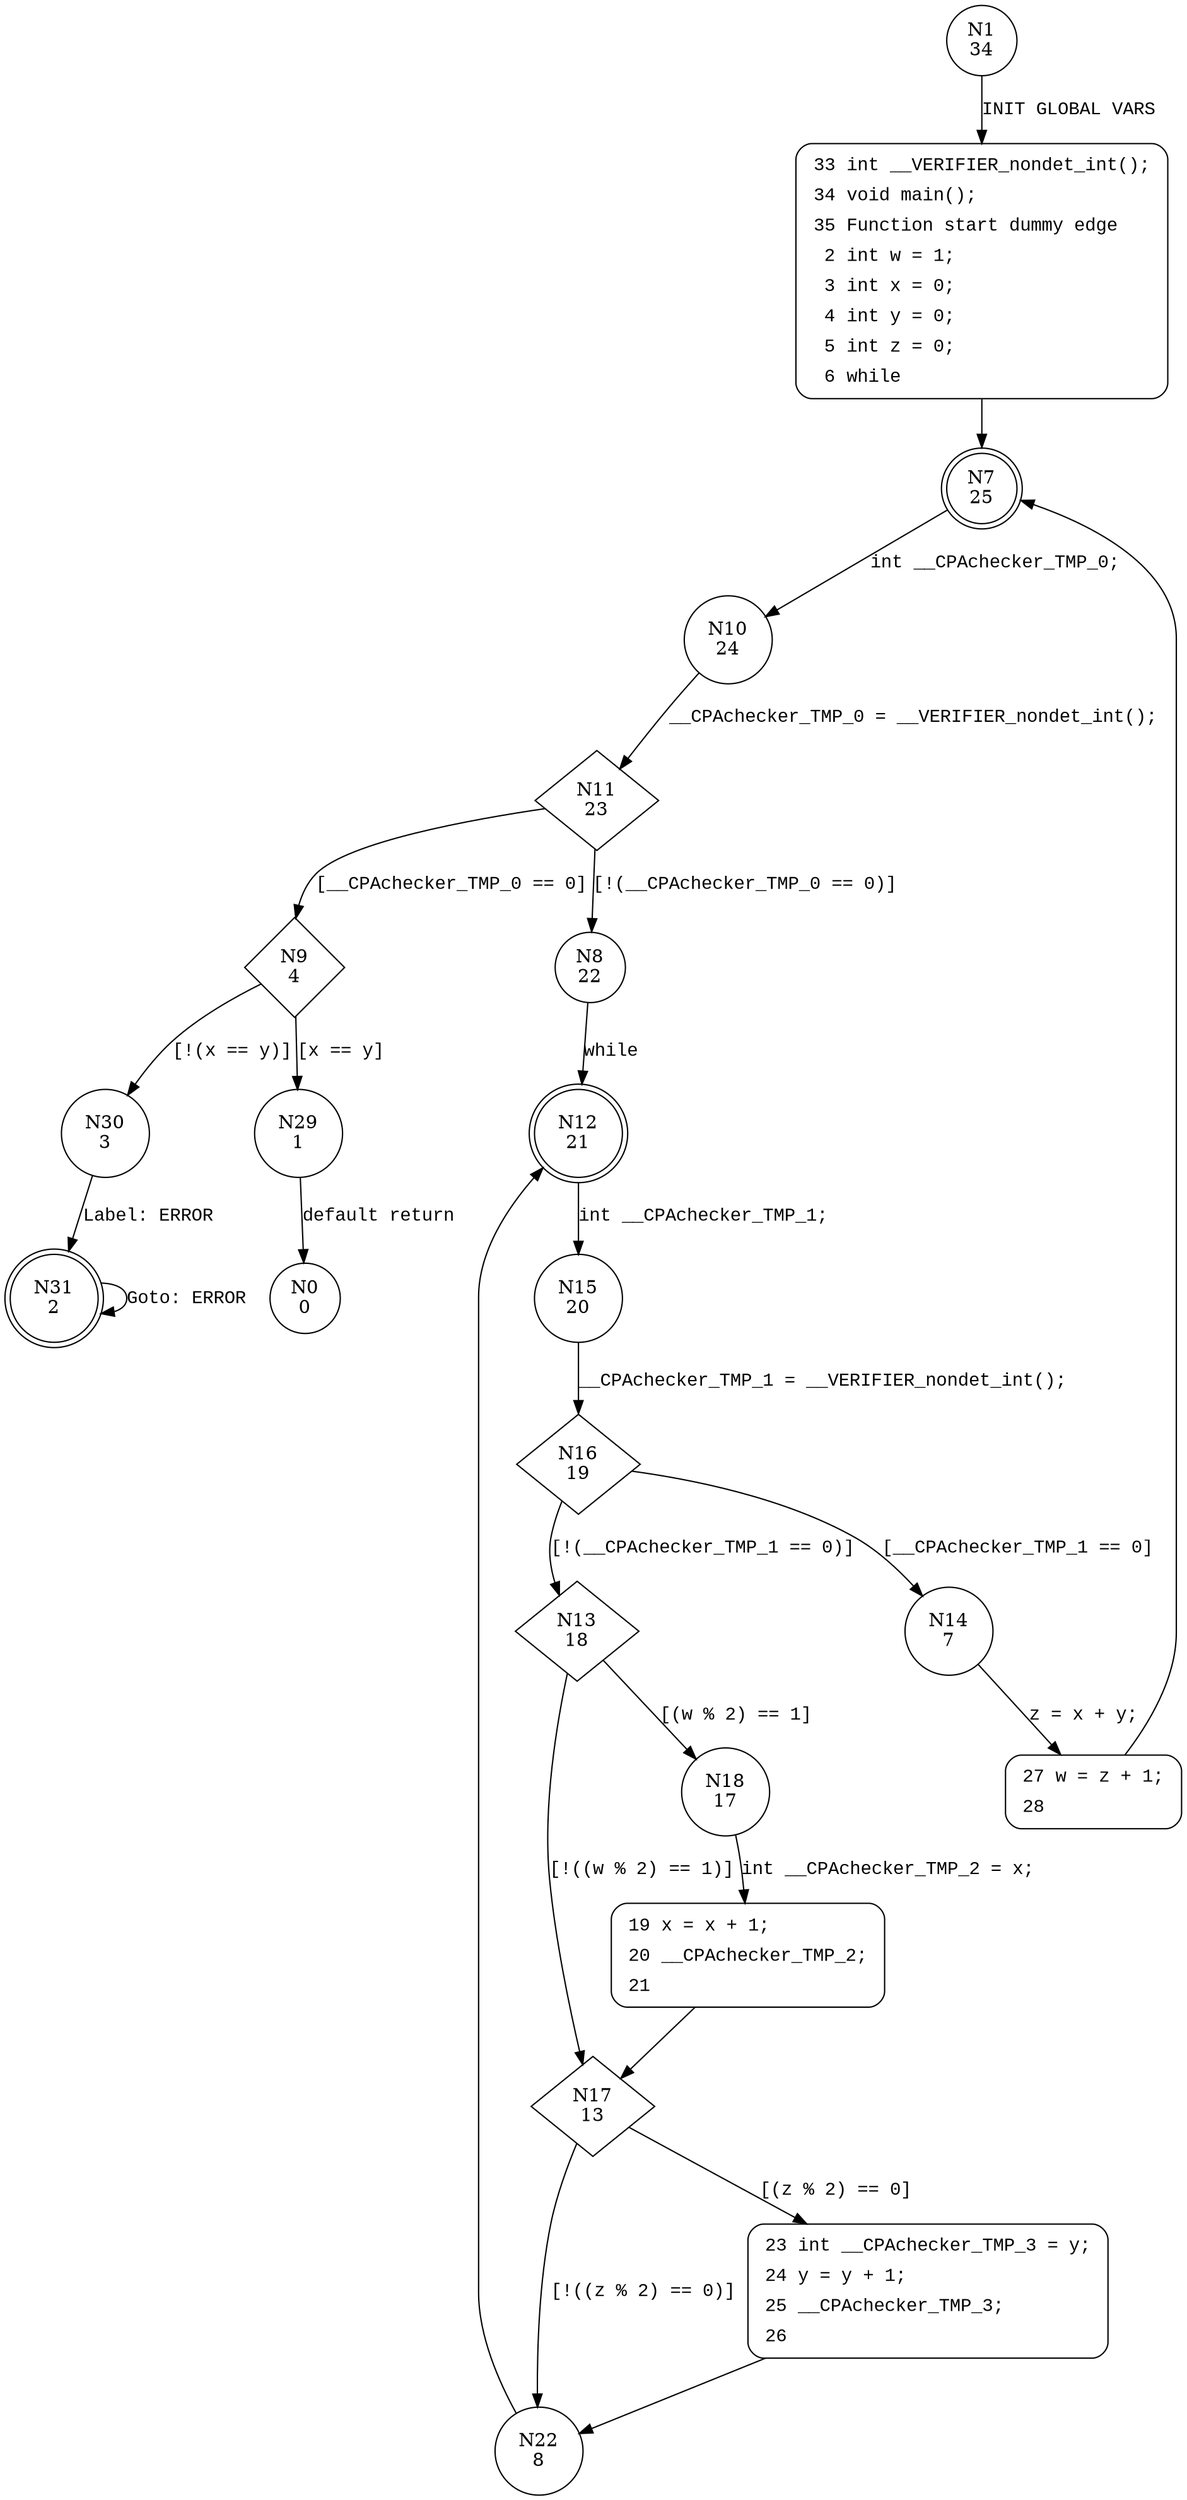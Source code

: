 digraph main {
1 [shape="circle" label="N1\n34"]
33 [shape="circle" label="N33\n33"]
7 [shape="doublecircle" label="N7\n25"]
10 [shape="circle" label="N10\n24"]
11 [shape="diamond" label="N11\n23"]
9 [shape="diamond" label="N9\n4"]
8 [shape="circle" label="N8\n22"]
12 [shape="doublecircle" label="N12\n21"]
15 [shape="circle" label="N15\n20"]
16 [shape="diamond" label="N16\n19"]
14 [shape="circle" label="N14\n7"]
13 [shape="diamond" label="N13\n18"]
18 [shape="circle" label="N18\n17"]
17 [shape="diamond" label="N17\n13"]
23 [shape="circle" label="N23\n12"]
22 [shape="circle" label="N22\n8"]
19 [shape="circle" label="N19\n16"]
27 [shape="circle" label="N27\n6"]
29 [shape="circle" label="N29\n1"]
30 [shape="circle" label="N30\n3"]
31 [shape="doublecircle" label="N31\n2"]
0 [shape="circle" label="N0\n0"]
33 [style="filled,bold" penwidth="1" fillcolor="white" fontname="Courier New" shape="Mrecord" label=<<table border="0" cellborder="0" cellpadding="3" bgcolor="white"><tr><td align="right">33</td><td align="left">int __VERIFIER_nondet_int();</td></tr><tr><td align="right">34</td><td align="left">void main();</td></tr><tr><td align="right">35</td><td align="left">Function start dummy edge</td></tr><tr><td align="right">2</td><td align="left">int w = 1;</td></tr><tr><td align="right">3</td><td align="left">int x = 0;</td></tr><tr><td align="right">4</td><td align="left">int y = 0;</td></tr><tr><td align="right">5</td><td align="left">int z = 0;</td></tr><tr><td align="right">6</td><td align="left">while</td></tr></table>>]
33 -> 7[label=""]
23 [style="filled,bold" penwidth="1" fillcolor="white" fontname="Courier New" shape="Mrecord" label=<<table border="0" cellborder="0" cellpadding="3" bgcolor="white"><tr><td align="right">23</td><td align="left">int __CPAchecker_TMP_3 = y;</td></tr><tr><td align="right">24</td><td align="left">y = y + 1;</td></tr><tr><td align="right">25</td><td align="left">__CPAchecker_TMP_3;</td></tr><tr><td align="right">26</td><td align="left"></td></tr></table>>]
23 -> 22[label=""]
19 [style="filled,bold" penwidth="1" fillcolor="white" fontname="Courier New" shape="Mrecord" label=<<table border="0" cellborder="0" cellpadding="3" bgcolor="white"><tr><td align="right">19</td><td align="left">x = x + 1;</td></tr><tr><td align="right">20</td><td align="left">__CPAchecker_TMP_2;</td></tr><tr><td align="right">21</td><td align="left"></td></tr></table>>]
19 -> 17[label=""]
27 [style="filled,bold" penwidth="1" fillcolor="white" fontname="Courier New" shape="Mrecord" label=<<table border="0" cellborder="0" cellpadding="3" bgcolor="white"><tr><td align="right">27</td><td align="left">w = z + 1;</td></tr><tr><td align="right">28</td><td align="left"></td></tr></table>>]
27 -> 7[label=""]
1 -> 33 [label="INIT GLOBAL VARS" fontname="Courier New"]
7 -> 10 [label="int __CPAchecker_TMP_0;" fontname="Courier New"]
11 -> 9 [label="[__CPAchecker_TMP_0 == 0]" fontname="Courier New"]
11 -> 8 [label="[!(__CPAchecker_TMP_0 == 0)]" fontname="Courier New"]
12 -> 15 [label="int __CPAchecker_TMP_1;" fontname="Courier New"]
16 -> 14 [label="[__CPAchecker_TMP_1 == 0]" fontname="Courier New"]
16 -> 13 [label="[!(__CPAchecker_TMP_1 == 0)]" fontname="Courier New"]
13 -> 18 [label="[(w % 2) == 1]" fontname="Courier New"]
13 -> 17 [label="[!((w % 2) == 1)]" fontname="Courier New"]
17 -> 23 [label="[(z % 2) == 0]" fontname="Courier New"]
17 -> 22 [label="[!((z % 2) == 0)]" fontname="Courier New"]
22 -> 12 [label="" fontname="Courier New"]
18 -> 19 [label="int __CPAchecker_TMP_2 = x;" fontname="Courier New"]
14 -> 27 [label="z = x + y;" fontname="Courier New"]
9 -> 29 [label="[x == y]" fontname="Courier New"]
9 -> 30 [label="[!(x == y)]" fontname="Courier New"]
31 -> 31 [label="Goto: ERROR" fontname="Courier New"]
10 -> 11 [label="__CPAchecker_TMP_0 = __VERIFIER_nondet_int();" fontname="Courier New"]
8 -> 12 [label="while" fontname="Courier New"]
15 -> 16 [label="__CPAchecker_TMP_1 = __VERIFIER_nondet_int();" fontname="Courier New"]
30 -> 31 [label="Label: ERROR" fontname="Courier New"]
29 -> 0 [label="default return" fontname="Courier New"]
}